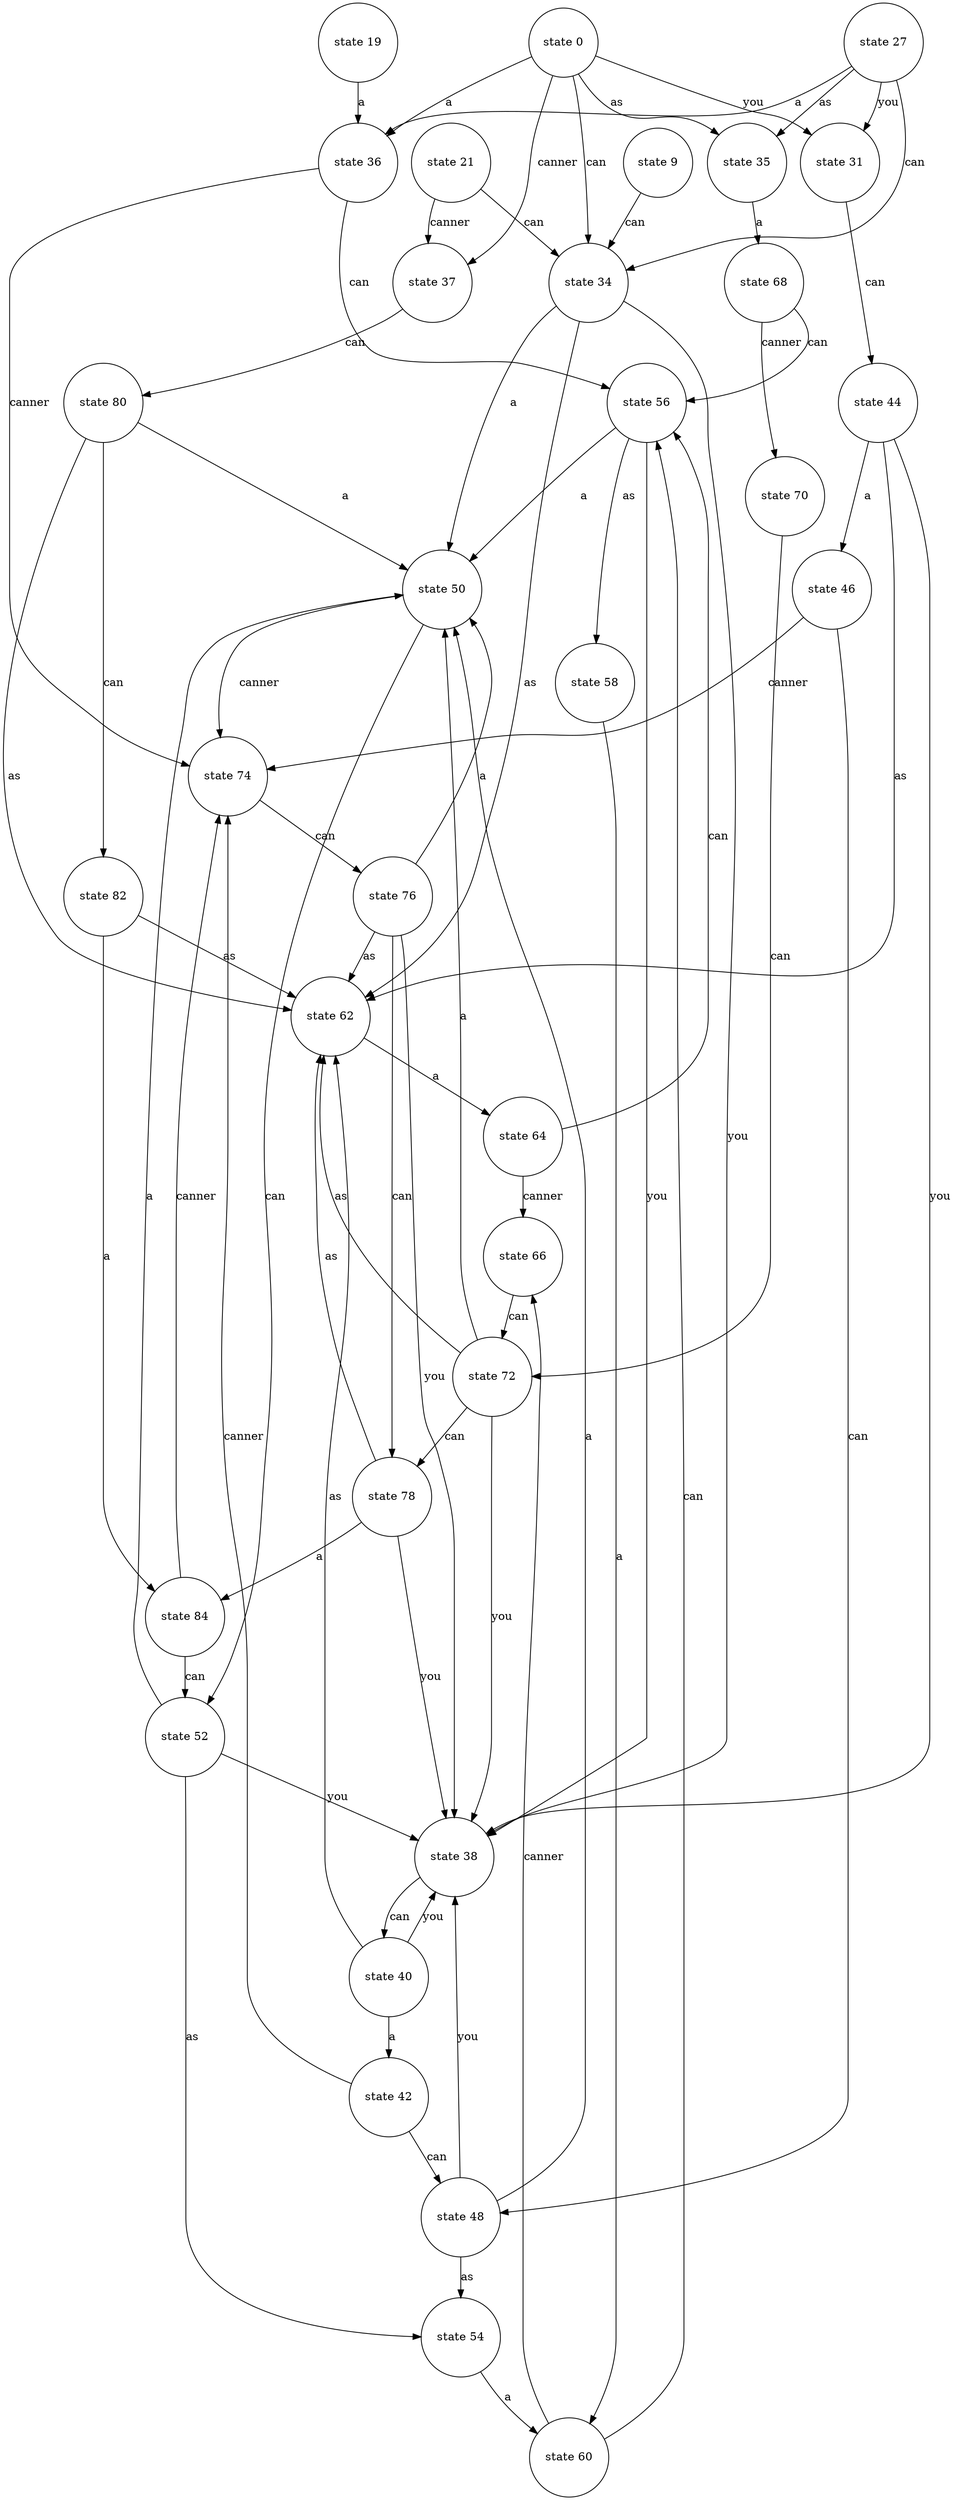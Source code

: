 digraph abc{ 
node [shape = circle, ordering=out];"state 56" -> "state 50" [ label="a" ]; 
"state 56" -> "state 58" [ label="as" ]; 
"state 56" -> "state 38" [ label="you" ]; 
"state 78" -> "state 84" [ label="a" ]; 
"state 78" -> "state 62" [ label="as" ]; 
"state 78" -> "state 38" [ label="you" ]; 
"state 84" -> "state 74" [ label="canner" ]; 
"state 84" -> "state 52" [ label="can" ]; 
"state 66" -> "state 72" [ label="can" ]; 
"state 42" -> "state 74" [ label="canner" ]; 
"state 42" -> "state 48" [ label="can" ]; 
"state 21" -> "state 37" [ label="canner" ]; 
"state 21" -> "state 34" [ label="can" ]; 
"state 70" -> "state 72" [ label="can" ]; 
"state 9" -> "state 34" [ label="can" ]; 
"state 35" -> "state 68" [ label="a" ]; 
"state 38" -> "state 40" [ label="can" ]; 
"state 0" -> "state 36" [ label="a" ]; 
"state 0" -> "state 37" [ label="canner" ]; 
"state 0" -> "state 35" [ label="as" ]; 
"state 0" -> "state 34" [ label="can" ]; 
"state 0" -> "state 31" [ label="you" ]; 
"state 46" -> "state 74" [ label="canner" ]; 
"state 46" -> "state 48" [ label="can" ]; 
"state 52" -> "state 50" [ label="a" ]; 
"state 52" -> "state 54" [ label="as" ]; 
"state 52" -> "state 38" [ label="you" ]; 
"state 58" -> "state 60" [ label="a" ]; 
"state 50" -> "state 74" [ label="canner" ]; 
"state 50" -> "state 52" [ label="can" ]; 
"state 72" -> "state 50" [ label="a" ]; 
"state 72" -> "state 62" [ label="as" ]; 
"state 72" -> "state 78" [ label="can" ]; 
"state 72" -> "state 38" [ label="you" ]; 
"state 19" -> "state 36" [ label="a" ]; 
"state 36" -> "state 74" [ label="canner" ]; 
"state 36" -> "state 56" [ label="can" ]; 
"state 44" -> "state 46" [ label="a" ]; 
"state 44" -> "state 62" [ label="as" ]; 
"state 44" -> "state 38" [ label="you" ]; 
"state 74" -> "state 76" [ label="can" ]; 
"state 31" -> "state 44" [ label="can" ]; 
"state 80" -> "state 50" [ label="a" ]; 
"state 80" -> "state 62" [ label="as" ]; 
"state 80" -> "state 82" [ label="can" ]; 
"state 40" -> "state 42" [ label="a" ]; 
"state 40" -> "state 62" [ label="as" ]; 
"state 40" -> "state 38" [ label="you" ]; 
"state 82" -> "state 84" [ label="a" ]; 
"state 82" -> "state 62" [ label="as" ]; 
"state 54" -> "state 60" [ label="a" ]; 
"state 27" -> "state 36" [ label="a" ]; 
"state 27" -> "state 35" [ label="as" ]; 
"state 27" -> "state 34" [ label="can" ]; 
"state 27" -> "state 31" [ label="you" ]; 
"state 48" -> "state 50" [ label="a" ]; 
"state 48" -> "state 54" [ label="as" ]; 
"state 48" -> "state 38" [ label="you" ]; 
"state 34" -> "state 50" [ label="a" ]; 
"state 34" -> "state 62" [ label="as" ]; 
"state 34" -> "state 38" [ label="you" ]; 
"state 60" -> "state 66" [ label="canner" ]; 
"state 60" -> "state 56" [ label="can" ]; 
"state 62" -> "state 64" [ label="a" ]; 
"state 68" -> "state 70" [ label="canner" ]; 
"state 68" -> "state 56" [ label="can" ]; 
"state 64" -> "state 66" [ label="canner" ]; 
"state 64" -> "state 56" [ label="can" ]; 
"state 76" -> "state 50" [ label="a" ]; 
"state 76" -> "state 62" [ label="as" ]; 
"state 76" -> "state 78" [ label="can" ]; 
"state 76" -> "state 38" [ label="you" ]; 
"state 37" -> "state 80" [ label="can" ]; 
}